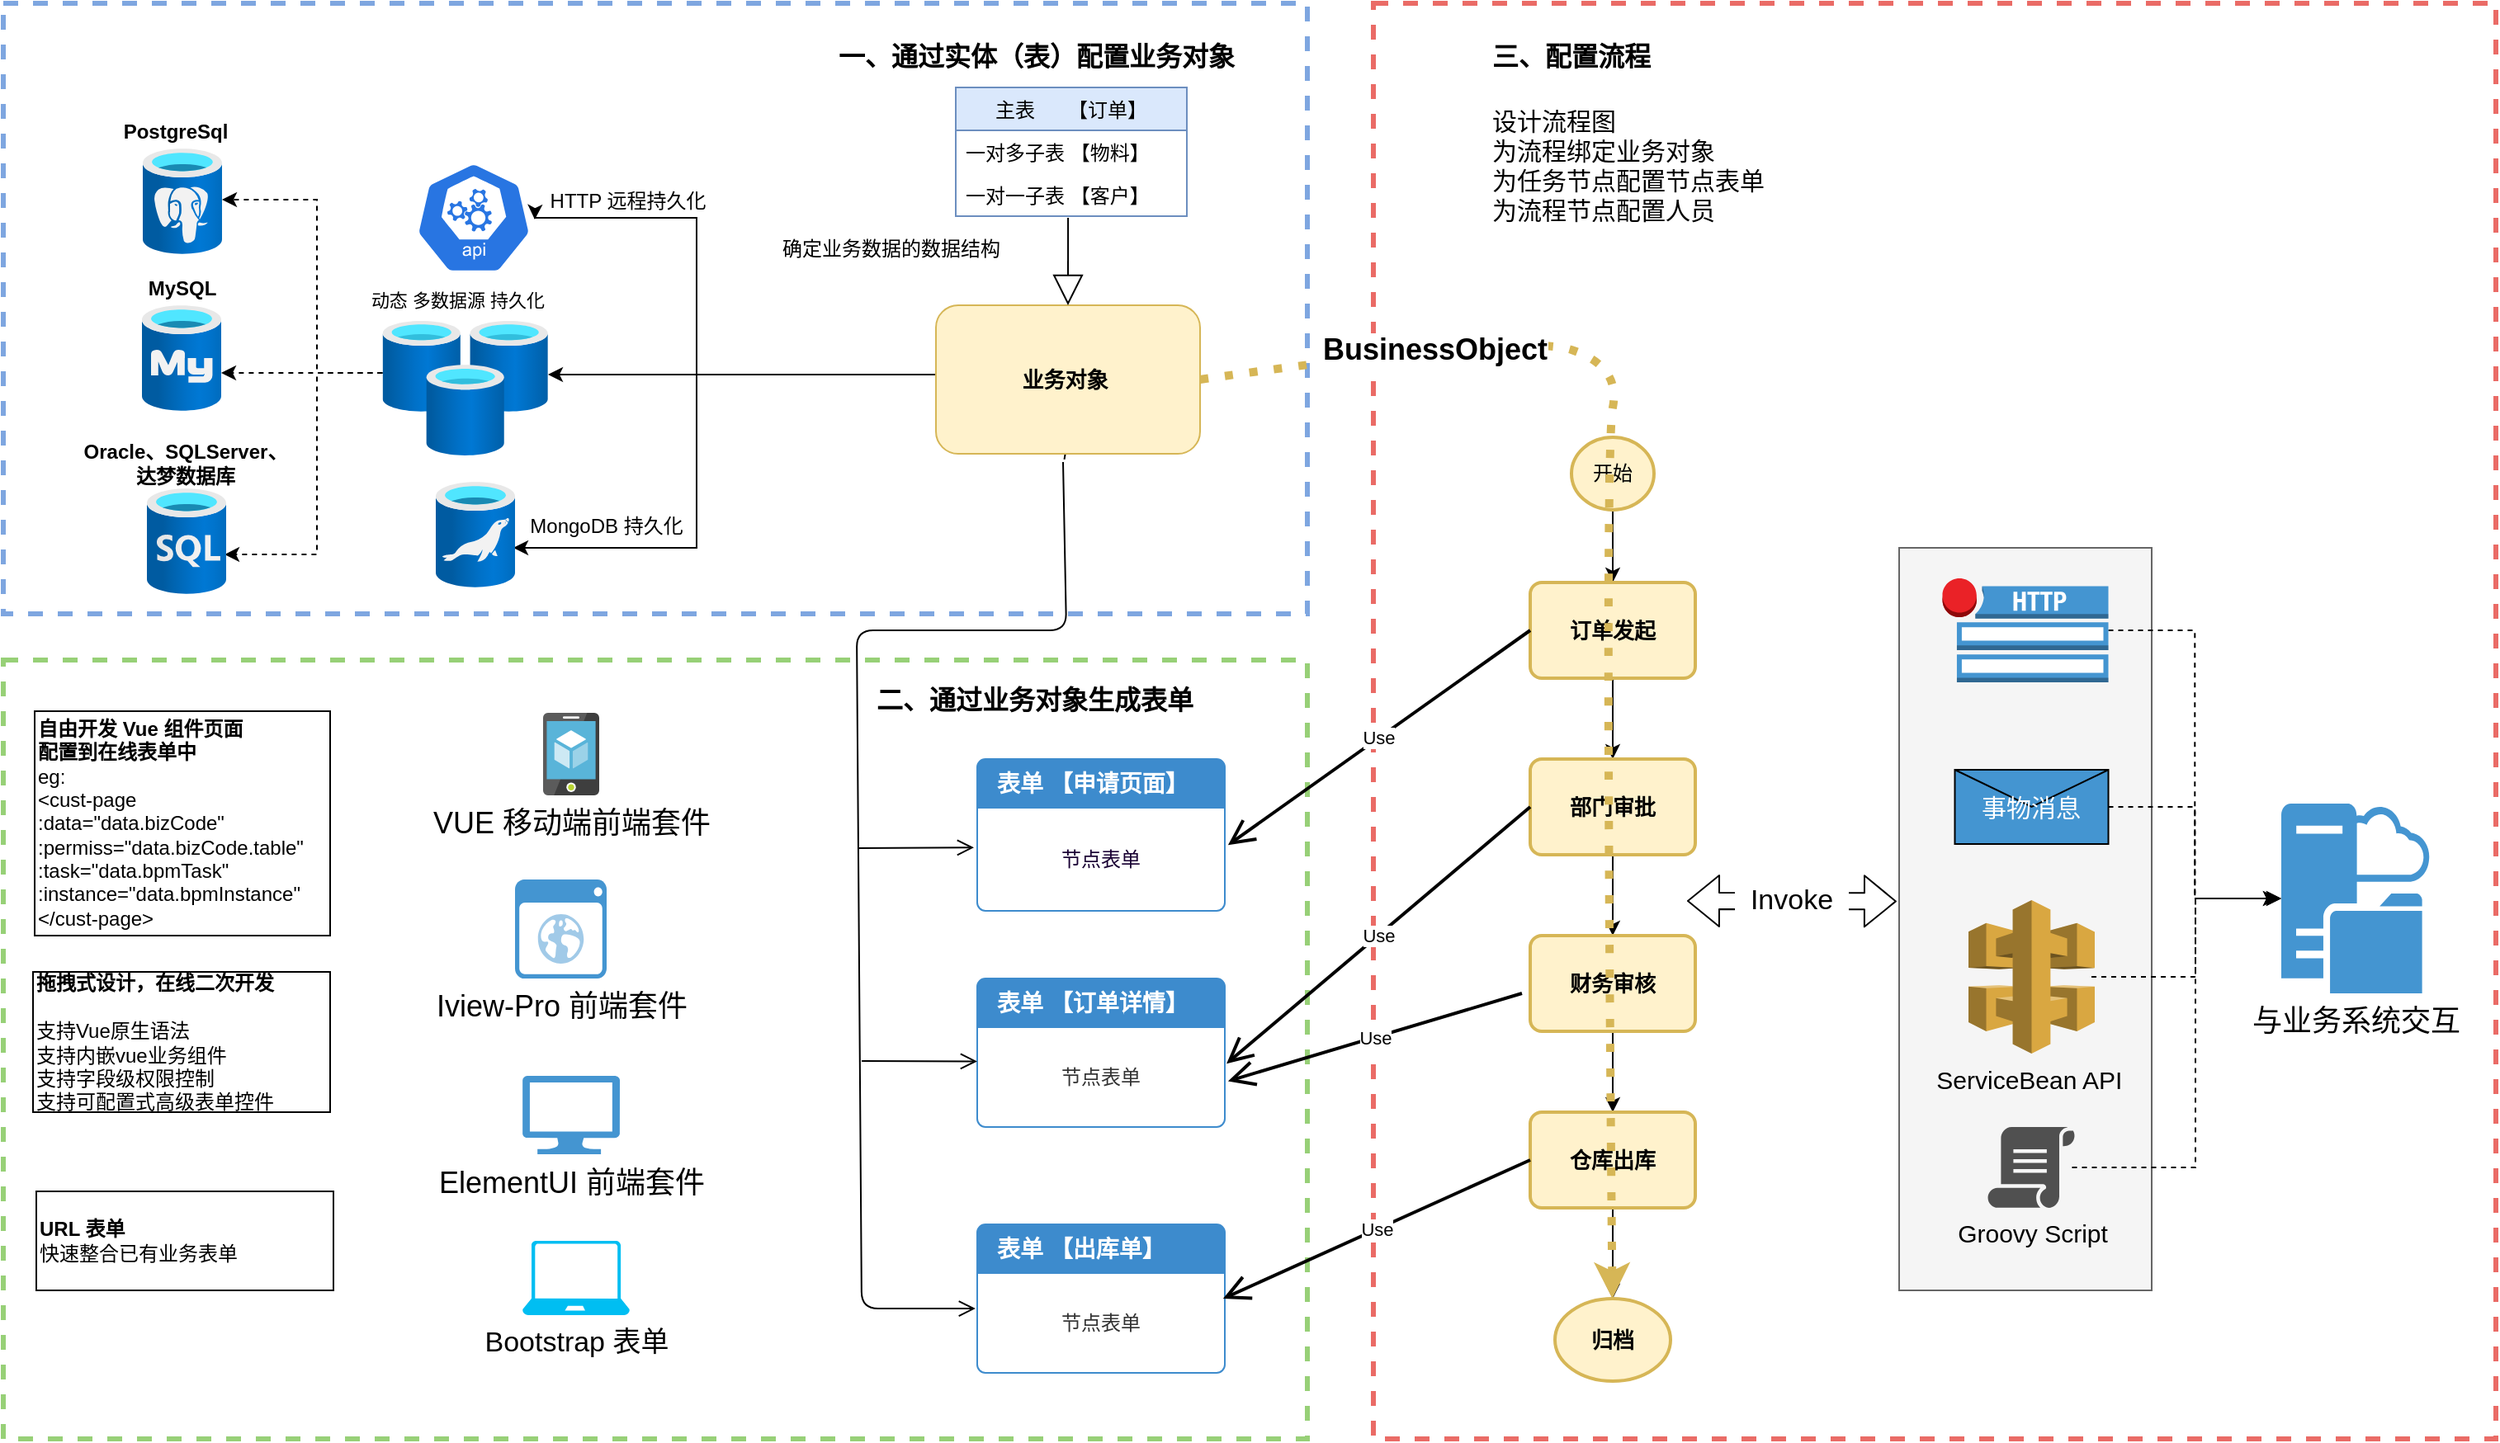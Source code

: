 <mxfile version="14.4.8" type="github">
  <diagram id="L7AmGdbM5a0eF8O18IkO" name="第 1 页">
    <mxGraphModel dx="2745" dy="1112" grid="1" gridSize="10" guides="1" tooltips="1" connect="1" arrows="1" fold="1" page="1" pageScale="1" pageWidth="827" pageHeight="1169" math="0" shadow="0">
      <root>
        <mxCell id="0" />
        <mxCell id="1" parent="0" />
        <mxCell id="TAGGZ8Yfu5hqmtk8ZU21-45" value="" style="rounded=0;whiteSpace=wrap;html=1;fontSize=17;dashed=1;fillColor=none;strokeWidth=3;strokeColor=#EA6B66;" vertex="1" parent="1">
          <mxGeometry x="480" y="30" width="680" height="870" as="geometry" />
        </mxCell>
        <mxCell id="TAGGZ8Yfu5hqmtk8ZU21-48" value="" style="rounded=0;whiteSpace=wrap;html=1;fontSize=17;dashed=1;fillColor=none;strokeWidth=3;strokeColor=#7EA6E0;" vertex="1" parent="1">
          <mxGeometry x="-350" y="30" width="790" height="370" as="geometry" />
        </mxCell>
        <mxCell id="TAGGZ8Yfu5hqmtk8ZU21-43" value="" style="rounded=0;whiteSpace=wrap;html=1;fontSize=17;fillColor=none;dashed=1;strokeWidth=3;strokeColor=#97D077;" vertex="1" parent="1">
          <mxGeometry x="-350" y="428" width="790" height="472" as="geometry" />
        </mxCell>
        <mxCell id="TAGGZ8Yfu5hqmtk8ZU21-34" value="" style="rounded=0;whiteSpace=wrap;html=1;fontSize=15;fillColor=#f5f5f5;strokeColor=#666666;fontColor=#333333;" vertex="1" parent="1">
          <mxGeometry x="798.5" y="360" width="153" height="450" as="geometry" />
        </mxCell>
        <mxCell id="9zWrci_jODp58yHlMNQq-2" style="edgeStyle=orthogonalEdgeStyle;rounded=0;orthogonalLoop=1;jettySize=auto;html=1;" parent="1" edge="1">
          <mxGeometry relative="1" as="geometry">
            <Array as="points">
              <mxPoint x="120" y="255" />
              <mxPoint x="120" y="255" />
            </Array>
            <mxPoint x="215" y="255" as="sourcePoint" />
            <mxPoint x="-20" y="255" as="targetPoint" />
          </mxGeometry>
        </mxCell>
        <mxCell id="9zWrci_jODp58yHlMNQq-3" value="动态 多数据源 持久化" style="edgeLabel;html=1;align=center;verticalAlign=middle;resizable=0;points=[];" parent="9zWrci_jODp58yHlMNQq-2" vertex="1" connectable="0">
          <mxGeometry x="0.746" y="-1" relative="1" as="geometry">
            <mxPoint x="-84.93" y="-44.1" as="offset" />
          </mxGeometry>
        </mxCell>
        <mxCell id="9zWrci_jODp58yHlMNQq-18" style="edgeStyle=orthogonalEdgeStyle;rounded=0;orthogonalLoop=1;jettySize=auto;html=1;" parent="1" edge="1">
          <mxGeometry relative="1" as="geometry">
            <Array as="points">
              <mxPoint x="70" y="253" />
              <mxPoint x="70" y="360" />
            </Array>
            <mxPoint x="70" y="253" as="sourcePoint" />
            <mxPoint x="-41" y="360" as="targetPoint" />
          </mxGeometry>
        </mxCell>
        <mxCell id="9zWrci_jODp58yHlMNQq-22" style="edgeStyle=orthogonalEdgeStyle;rounded=0;orthogonalLoop=1;jettySize=auto;html=1;entryX=1.026;entryY=0.512;entryDx=0;entryDy=0;entryPerimeter=0;" parent="1" target="9zWrci_jODp58yHlMNQq-20" edge="1">
          <mxGeometry relative="1" as="geometry">
            <Array as="points">
              <mxPoint x="70" y="160" />
            </Array>
            <mxPoint x="70" y="258" as="sourcePoint" />
          </mxGeometry>
        </mxCell>
        <mxCell id="uHxRwa593Bf14waWoEn_-14" value="&lt;font color=&quot;#190033&quot;&gt;节点表单&lt;/font&gt;" style="html=1;shadow=0;dashed=0;shape=mxgraph.bootstrap.rrect;align=center;rSize=5;strokeColor=#3D8BCD;fillColor=#ffffff;fontColor=#f0f0f0;spacingTop=30;whiteSpace=wrap;" parent="1" vertex="1">
          <mxGeometry x="240" y="488" width="150" height="92" as="geometry" />
        </mxCell>
        <mxCell id="uHxRwa593Bf14waWoEn_-15" value="表单 【申请页面】" style="html=1;shadow=0;dashed=0;shape=mxgraph.bootstrap.topButton;rSize=5;strokeColor=none;fillColor=#3D8BCD;fontColor=#ffffff;fontSize=14;fontStyle=1;align=left;spacingLeft=10;whiteSpace=wrap;resizeWidth=1;" parent="uHxRwa593Bf14waWoEn_-14" vertex="1">
          <mxGeometry width="150" height="30" relative="1" as="geometry" />
        </mxCell>
        <mxCell id="uHxRwa593Bf14waWoEn_-16" value="&lt;font color=&quot;#333333&quot;&gt;节点表单&lt;/font&gt;" style="html=1;shadow=0;dashed=0;shape=mxgraph.bootstrap.rrect;align=center;rSize=5;strokeColor=#3D8BCD;fillColor=#ffffff;fontColor=#f0f0f0;spacingTop=30;whiteSpace=wrap;" parent="1" vertex="1">
          <mxGeometry x="240" y="621" width="150" height="90" as="geometry" />
        </mxCell>
        <mxCell id="uHxRwa593Bf14waWoEn_-17" value="表单 【订单详情】" style="html=1;shadow=0;dashed=0;shape=mxgraph.bootstrap.topButton;rSize=5;strokeColor=none;fillColor=#3D8BCD;fontColor=#ffffff;fontSize=14;fontStyle=1;align=left;spacingLeft=10;whiteSpace=wrap;resizeWidth=1;" parent="uHxRwa593Bf14waWoEn_-16" vertex="1">
          <mxGeometry width="150" height="30" relative="1" as="geometry" />
        </mxCell>
        <mxCell id="uHxRwa593Bf14waWoEn_-18" value="&lt;font color=&quot;#333333&quot;&gt;节点表单&lt;/font&gt;" style="html=1;shadow=0;dashed=0;shape=mxgraph.bootstrap.rrect;align=center;rSize=5;strokeColor=#3D8BCD;fillColor=#ffffff;fontColor=#f0f0f0;spacingTop=30;whiteSpace=wrap;" parent="1" vertex="1">
          <mxGeometry x="240" y="770" width="150" height="90" as="geometry" />
        </mxCell>
        <mxCell id="uHxRwa593Bf14waWoEn_-19" value="表单 【出库单】" style="html=1;shadow=0;dashed=0;shape=mxgraph.bootstrap.topButton;rSize=5;strokeColor=none;fillColor=#3D8BCD;fontColor=#ffffff;fontSize=14;fontStyle=1;align=left;spacingLeft=10;whiteSpace=wrap;resizeWidth=1;" parent="uHxRwa593Bf14waWoEn_-18" vertex="1">
          <mxGeometry width="150" height="30" relative="1" as="geometry" />
        </mxCell>
        <mxCell id="uHxRwa593Bf14waWoEn_-22" value="" style="html=1;verticalAlign=bottom;endArrow=open;endSize=8;exitX=0.5;exitY=1;exitDx=0;exitDy=0;entryX=0.013;entryY=0.567;entryDx=0;entryDy=0;entryPerimeter=0;" parent="1" edge="1">
          <mxGeometry relative="1" as="geometry">
            <mxPoint x="292" y="308" as="sourcePoint" />
            <mxPoint x="238.95" y="821.03" as="targetPoint" />
            <Array as="points">
              <mxPoint x="294" y="410" />
              <mxPoint x="167" y="410" />
              <mxPoint x="170" y="821" />
            </Array>
          </mxGeometry>
        </mxCell>
        <mxCell id="uHxRwa593Bf14waWoEn_-25" value="" style="html=1;verticalAlign=bottom;endArrow=open;endSize=8;entryX=0;entryY=0.583;entryDx=0;entryDy=0;entryPerimeter=0;" parent="1" edge="1">
          <mxGeometry x="0.25" y="-60" relative="1" as="geometry">
            <mxPoint x="168" y="542" as="sourcePoint" />
            <mxPoint x="238" y="541.636" as="targetPoint" />
            <mxPoint as="offset" />
          </mxGeometry>
        </mxCell>
        <mxCell id="uHxRwa593Bf14waWoEn_-27" value="" style="html=1;verticalAlign=bottom;endArrow=open;endSize=8;" parent="1" edge="1">
          <mxGeometry x="0.25" y="-60" relative="1" as="geometry">
            <mxPoint x="170" y="671" as="sourcePoint" />
            <mxPoint x="240" y="671.228" as="targetPoint" />
            <mxPoint as="offset" />
          </mxGeometry>
        </mxCell>
        <mxCell id="uHxRwa593Bf14waWoEn_-29" value="&lt;b&gt;&lt;font style=&quot;font-size: 16px&quot;&gt;二、通过业务对象生成表单&lt;/font&gt;&lt;/b&gt;" style="text;html=1;resizable=0;points=[];autosize=1;align=left;verticalAlign=top;spacingTop=-4;" parent="1" vertex="1">
          <mxGeometry x="177" y="440" width="210" height="20" as="geometry" />
        </mxCell>
        <mxCell id="uHxRwa593Bf14waWoEn_-38" value="&lt;b&gt;&lt;font style=&quot;font-size: 16px&quot;&gt;一、通过实体（表）配置业务对象&lt;/font&gt;&lt;/b&gt;" style="text;html=1;resizable=0;points=[];autosize=1;align=left;verticalAlign=top;spacingTop=-4;" parent="1" vertex="1">
          <mxGeometry x="154" y="50" width="260" height="20" as="geometry" />
        </mxCell>
        <mxCell id="uHxRwa593Bf14waWoEn_-51" value="主表      【订单】" style="swimlane;fontStyle=0;childLayout=stackLayout;horizontal=1;startSize=26;horizontalStack=0;resizeParent=1;resizeParentMax=0;resizeLast=0;collapsible=1;marginBottom=0;align=center;fillColor=#dae8fc;strokeColor=#6c8ebf;" parent="1" vertex="1">
          <mxGeometry x="227" y="81" width="140" height="78" as="geometry" />
        </mxCell>
        <mxCell id="uHxRwa593Bf14waWoEn_-52" value="一对多子表 【物料】" style="text;strokeColor=none;fillColor=none;align=left;verticalAlign=top;spacingLeft=4;spacingRight=4;overflow=hidden;rotatable=0;points=[[0,0.5],[1,0.5]];portConstraint=eastwest;" parent="uHxRwa593Bf14waWoEn_-51" vertex="1">
          <mxGeometry y="26" width="140" height="26" as="geometry" />
        </mxCell>
        <mxCell id="uHxRwa593Bf14waWoEn_-53" value="一对一子表 【客户】" style="text;strokeColor=none;fillColor=none;align=left;verticalAlign=top;spacingLeft=4;spacingRight=4;overflow=hidden;rotatable=0;points=[[0,0.5],[1,0.5]];portConstraint=eastwest;" parent="uHxRwa593Bf14waWoEn_-51" vertex="1">
          <mxGeometry y="52" width="140" height="26" as="geometry" />
        </mxCell>
        <mxCell id="uHxRwa593Bf14waWoEn_-56" value="" style="endArrow=block;endSize=16;endFill=0;html=1;exitX=0.486;exitY=1.038;exitDx=0;exitDy=0;exitPerimeter=0;entryX=0.5;entryY=0;entryDx=0;entryDy=0;" parent="1" source="uHxRwa593Bf14waWoEn_-1" edge="1">
          <mxGeometry width="160" relative="1" as="geometry">
            <mxPoint x="299.98" y="198" as="sourcePoint" />
            <mxPoint x="299" y="270" as="targetPoint" />
            <Array as="points" />
          </mxGeometry>
        </mxCell>
        <mxCell id="uHxRwa593Bf14waWoEn_-71" style="edgeStyle=orthogonalEdgeStyle;rounded=0;orthogonalLoop=1;jettySize=auto;html=1;entryX=0.5;entryY=0;entryDx=0;entryDy=0;" parent="1" source="uHxRwa593Bf14waWoEn_-59" target="uHxRwa593Bf14waWoEn_-62" edge="1">
          <mxGeometry relative="1" as="geometry" />
        </mxCell>
        <mxCell id="uHxRwa593Bf14waWoEn_-59" value="开始" style="strokeWidth=2;html=1;shape=mxgraph.flowchart.start_2;whiteSpace=wrap;align=center;fillColor=#fff2cc;strokeColor=#d6b656;" parent="1" vertex="1">
          <mxGeometry x="600" y="293" width="50" height="44" as="geometry" />
        </mxCell>
        <mxCell id="uHxRwa593Bf14waWoEn_-64" value="" style="edgeStyle=orthogonalEdgeStyle;rounded=0;orthogonalLoop=1;jettySize=auto;html=1;" parent="1" source="uHxRwa593Bf14waWoEn_-62" target="uHxRwa593Bf14waWoEn_-63" edge="1">
          <mxGeometry relative="1" as="geometry" />
        </mxCell>
        <mxCell id="uHxRwa593Bf14waWoEn_-62" value="&lt;b&gt;&lt;font style=&quot;font-size: 13px&quot;&gt;订单发起&lt;/font&gt;&lt;/b&gt;" style="rounded=1;whiteSpace=wrap;html=1;absoluteArcSize=1;arcSize=14;strokeWidth=2;align=center;fillColor=#fff2cc;strokeColor=#d6b656;" parent="1" vertex="1">
          <mxGeometry x="575" y="381" width="100" height="58" as="geometry" />
        </mxCell>
        <mxCell id="uHxRwa593Bf14waWoEn_-66" value="" style="edgeStyle=orthogonalEdgeStyle;rounded=0;orthogonalLoop=1;jettySize=auto;html=1;" parent="1" source="uHxRwa593Bf14waWoEn_-63" target="uHxRwa593Bf14waWoEn_-65" edge="1">
          <mxGeometry relative="1" as="geometry" />
        </mxCell>
        <mxCell id="uHxRwa593Bf14waWoEn_-63" value="部门审批" style="rounded=1;whiteSpace=wrap;html=1;absoluteArcSize=1;arcSize=14;strokeWidth=2;align=center;fillColor=#fff2cc;strokeColor=#d6b656;fontSize=13;fontStyle=1" parent="1" vertex="1">
          <mxGeometry x="575" y="488" width="100" height="58" as="geometry" />
        </mxCell>
        <mxCell id="uHxRwa593Bf14waWoEn_-68" value="" style="edgeStyle=orthogonalEdgeStyle;rounded=0;orthogonalLoop=1;jettySize=auto;html=1;" parent="1" source="uHxRwa593Bf14waWoEn_-65" target="uHxRwa593Bf14waWoEn_-67" edge="1">
          <mxGeometry relative="1" as="geometry" />
        </mxCell>
        <mxCell id="uHxRwa593Bf14waWoEn_-65" value="财务审核" style="rounded=1;whiteSpace=wrap;html=1;absoluteArcSize=1;arcSize=14;strokeWidth=2;align=center;fillColor=#fff2cc;strokeColor=#d6b656;fontSize=13;fontStyle=1" parent="1" vertex="1">
          <mxGeometry x="575" y="595" width="100" height="58" as="geometry" />
        </mxCell>
        <mxCell id="uHxRwa593Bf14waWoEn_-70" style="edgeStyle=orthogonalEdgeStyle;rounded=0;orthogonalLoop=1;jettySize=auto;html=1;entryX=0.5;entryY=0;entryDx=0;entryDy=0;entryPerimeter=0;" parent="1" source="uHxRwa593Bf14waWoEn_-67" target="uHxRwa593Bf14waWoEn_-69" edge="1">
          <mxGeometry relative="1" as="geometry" />
        </mxCell>
        <mxCell id="uHxRwa593Bf14waWoEn_-67" value="仓库出库" style="rounded=1;whiteSpace=wrap;html=1;absoluteArcSize=1;arcSize=14;strokeWidth=2;align=center;fillColor=#fff2cc;strokeColor=#d6b656;fontSize=13;fontStyle=1" parent="1" vertex="1">
          <mxGeometry x="575" y="702" width="100" height="58" as="geometry" />
        </mxCell>
        <mxCell id="uHxRwa593Bf14waWoEn_-69" value="归档" style="strokeWidth=2;html=1;shape=mxgraph.flowchart.start_1;whiteSpace=wrap;align=center;fillColor=#fff2cc;strokeColor=#d6b656;fontStyle=1;fontSize=13;" parent="1" vertex="1">
          <mxGeometry x="590" y="815" width="70" height="50" as="geometry" />
        </mxCell>
        <mxCell id="uHxRwa593Bf14waWoEn_-72" value="" style="curved=1;endArrow=classic;html=1;exitX=1;exitY=0.5;exitDx=0;exitDy=0;dashed=1;dashPattern=1 2;fillColor=#fff2cc;strokeColor=#d6b656;strokeWidth=5;" parent="1" source="uHxRwa593Bf14waWoEn_-1" target="uHxRwa593Bf14waWoEn_-69" edge="1">
          <mxGeometry width="50" height="50" relative="1" as="geometry">
            <mxPoint x="450" y="370" as="sourcePoint" />
            <mxPoint x="710" y="850" as="targetPoint" />
            <Array as="points">
              <mxPoint x="570" y="230" />
              <mxPoint x="630" y="250" />
              <mxPoint x="620" y="300" />
            </Array>
          </mxGeometry>
        </mxCell>
        <mxCell id="uHxRwa593Bf14waWoEn_-80" value="&lt;b&gt;&lt;font style=&quot;font-size: 18px&quot;&gt;BusinessObject&lt;/font&gt;&lt;/b&gt;" style="text;html=1;resizable=0;points=[];align=center;verticalAlign=middle;labelBackgroundColor=#ffffff;" parent="uHxRwa593Bf14waWoEn_-72" vertex="1" connectable="0">
          <mxGeometry x="-0.654" y="-2" relative="1" as="geometry">
            <mxPoint as="offset" />
          </mxGeometry>
        </mxCell>
        <mxCell id="uHxRwa593Bf14waWoEn_-74" value="Use" style="endArrow=open;endSize=12;html=1;strokeWidth=2;exitX=0;exitY=0.5;exitDx=0;exitDy=0;entryX=1.013;entryY=0.567;entryDx=0;entryDy=0;entryPerimeter=0;" parent="1" source="uHxRwa593Bf14waWoEn_-62" target="uHxRwa593Bf14waWoEn_-14" edge="1">
          <mxGeometry width="160" relative="1" as="geometry">
            <mxPoint x="-250" y="770" as="sourcePoint" />
            <mxPoint x="-90" y="770" as="targetPoint" />
          </mxGeometry>
        </mxCell>
        <mxCell id="uHxRwa593Bf14waWoEn_-77" value="Use" style="endArrow=open;endSize=12;html=1;strokeWidth=2;exitX=0;exitY=0.5;exitDx=0;exitDy=0;entryX=1.007;entryY=0.573;entryDx=0;entryDy=0;entryPerimeter=0;" parent="1" source="uHxRwa593Bf14waWoEn_-63" target="uHxRwa593Bf14waWoEn_-16" edge="1">
          <mxGeometry width="160" relative="1" as="geometry">
            <mxPoint x="585" y="420" as="sourcePoint" />
            <mxPoint x="381.95" y="566.04" as="targetPoint" />
          </mxGeometry>
        </mxCell>
        <mxCell id="uHxRwa593Bf14waWoEn_-78" value="Use" style="endArrow=open;endSize=12;html=1;strokeWidth=2;entryX=1.013;entryY=0.691;entryDx=0;entryDy=0;entryPerimeter=0;" parent="1" target="uHxRwa593Bf14waWoEn_-16" edge="1">
          <mxGeometry width="160" relative="1" as="geometry">
            <mxPoint x="570" y="630" as="sourcePoint" />
            <mxPoint x="381.05" y="731.03" as="targetPoint" />
          </mxGeometry>
        </mxCell>
        <mxCell id="uHxRwa593Bf14waWoEn_-79" value="Use" style="endArrow=open;endSize=12;html=1;strokeWidth=2;entryX=0.993;entryY=0.5;entryDx=0;entryDy=0;entryPerimeter=0;exitX=0;exitY=0.5;exitDx=0;exitDy=0;" parent="1" source="uHxRwa593Bf14waWoEn_-67" target="uHxRwa593Bf14waWoEn_-18" edge="1">
          <mxGeometry width="160" relative="1" as="geometry">
            <mxPoint x="580" y="640" as="sourcePoint" />
            <mxPoint x="381.95" y="744.01" as="targetPoint" />
          </mxGeometry>
        </mxCell>
        <mxCell id="uHxRwa593Bf14waWoEn_-81" value="&lt;b&gt;&lt;font style=&quot;font-size: 16px&quot;&gt;三、配置流程&lt;/font&gt;&lt;/b&gt;" style="text;html=1;resizable=0;points=[];autosize=1;align=left;verticalAlign=top;spacingTop=-4;" parent="1" vertex="1">
          <mxGeometry x="550" y="50" width="110" height="20" as="geometry" />
        </mxCell>
        <mxCell id="uHxRwa593Bf14waWoEn_-82" value="&lt;font style=&quot;font-size: 15px&quot;&gt;&lt;font style=&quot;font-size: 15px&quot;&gt;设计流程图&lt;br&gt;为流程绑定业务对象&lt;br&gt;为任务节点配置节点表单 &lt;br&gt;&lt;/font&gt;为流程节点配置人员&lt;/font&gt;" style="text;html=1;resizable=0;points=[];autosize=1;align=left;verticalAlign=top;spacingTop=-4;" parent="1" vertex="1">
          <mxGeometry x="550" y="90" width="180" height="60" as="geometry" />
        </mxCell>
        <mxCell id="uHxRwa593Bf14waWoEn_-83" value="确定业务数据的数据结构" style="text;html=1;resizable=0;points=[];autosize=1;align=left;verticalAlign=top;spacingTop=-4;" parent="1" vertex="1">
          <mxGeometry x="120" y="169" width="150" height="20" as="geometry" />
        </mxCell>
        <mxCell id="9zWrci_jODp58yHlMNQq-9" style="edgeStyle=orthogonalEdgeStyle;rounded=0;orthogonalLoop=1;jettySize=auto;html=1;entryX=1;entryY=0.484;entryDx=0;entryDy=0;entryPerimeter=0;dashed=1;" parent="1" target="9zWrci_jODp58yHlMNQq-6" edge="1">
          <mxGeometry relative="1" as="geometry">
            <Array as="points">
              <mxPoint x="-160" y="254" />
              <mxPoint x="-160" y="149" />
            </Array>
            <mxPoint x="-120.31" y="254" as="sourcePoint" />
          </mxGeometry>
        </mxCell>
        <mxCell id="9zWrci_jODp58yHlMNQq-10" style="edgeStyle=orthogonalEdgeStyle;rounded=0;orthogonalLoop=1;jettySize=auto;html=1;dashed=1;" parent="1" target="9zWrci_jODp58yHlMNQq-4" edge="1">
          <mxGeometry relative="1" as="geometry">
            <Array as="points">
              <mxPoint x="-150" y="254" />
              <mxPoint x="-150" y="254" />
            </Array>
            <mxPoint x="-120.31" y="254" as="sourcePoint" />
          </mxGeometry>
        </mxCell>
        <mxCell id="TAGGZ8Yfu5hqmtk8ZU21-52" style="edgeStyle=orthogonalEdgeStyle;rounded=0;orthogonalLoop=1;jettySize=auto;html=1;entryX=0.979;entryY=0.563;entryDx=0;entryDy=0;entryPerimeter=0;dashed=1;fontSize=17;" edge="1" parent="1">
          <mxGeometry relative="1" as="geometry">
            <mxPoint x="-120.31" y="254" as="sourcePoint" />
            <mxPoint x="-216.008" y="364.032" as="targetPoint" />
            <Array as="points">
              <mxPoint x="-160" y="254" />
              <mxPoint x="-160" y="364" />
            </Array>
          </mxGeometry>
        </mxCell>
        <mxCell id="9zWrci_jODp58yHlMNQq-1" value="" style="aspect=fixed;html=1;points=[];align=center;image;fontSize=12;image=img/lib/azure2/databases/Cache_Redis.svg;" parent="1" vertex="1">
          <mxGeometry x="-120.31" y="222.5" width="100.31" height="81.5" as="geometry" />
        </mxCell>
        <mxCell id="9zWrci_jODp58yHlMNQq-4" value="" style="aspect=fixed;html=1;points=[];align=center;image;fontSize=12;image=img/lib/azure2/databases/Azure_Database_MySQL_Server.svg;" parent="1" vertex="1">
          <mxGeometry x="-266" y="213" width="48" height="64" as="geometry" />
        </mxCell>
        <mxCell id="9zWrci_jODp58yHlMNQq-5" value="" style="aspect=fixed;html=1;points=[];align=center;image;fontSize=12;image=img/lib/azure2/databases/Azure_Database_MariaDB_Server.svg;" parent="1" vertex="1">
          <mxGeometry x="-88" y="320" width="48" height="64" as="geometry" />
        </mxCell>
        <mxCell id="9zWrci_jODp58yHlMNQq-6" value="" style="aspect=fixed;html=1;points=[];align=center;image;fontSize=12;image=img/lib/azure2/databases/Azure_Database_PostgreSQL_Server.svg;" parent="1" vertex="1">
          <mxGeometry x="-265.5" y="118" width="48" height="64" as="geometry" />
        </mxCell>
        <mxCell id="9zWrci_jODp58yHlMNQq-8" value="" style="aspect=fixed;html=1;points=[];align=center;image;fontSize=12;image=img/lib/azure2/databases/SQL_Database.svg;" parent="1" vertex="1">
          <mxGeometry x="-263" y="324" width="48" height="64" as="geometry" />
        </mxCell>
        <mxCell id="9zWrci_jODp58yHlMNQq-13" value="&lt;b&gt;PostgreSql&lt;/b&gt;" style="text;html=1;align=center;verticalAlign=middle;resizable=0;points=[];autosize=1;" parent="1" vertex="1">
          <mxGeometry x="-286" y="98" width="80" height="20" as="geometry" />
        </mxCell>
        <mxCell id="9zWrci_jODp58yHlMNQq-14" value="&lt;b&gt;MySQL&lt;/b&gt;" style="text;html=1;align=center;verticalAlign=middle;resizable=0;points=[];autosize=1;" parent="1" vertex="1">
          <mxGeometry x="-272" y="193" width="60" height="20" as="geometry" />
        </mxCell>
        <mxCell id="9zWrci_jODp58yHlMNQq-16" value="&lt;b&gt;Oracle、SQLServer、&lt;br&gt;达梦数据库&lt;/b&gt;" style="text;html=1;align=center;verticalAlign=middle;resizable=0;points=[];autosize=1;" parent="1" vertex="1">
          <mxGeometry x="-310.0" y="294" width="140" height="30" as="geometry" />
        </mxCell>
        <mxCell id="9zWrci_jODp58yHlMNQq-19" value="MongoDB 持久化" style="text;html=1;align=center;verticalAlign=middle;resizable=0;points=[];autosize=1;" parent="1" vertex="1">
          <mxGeometry x="-40" y="337" width="110" height="20" as="geometry" />
        </mxCell>
        <mxCell id="9zWrci_jODp58yHlMNQq-20" value="" style="html=1;dashed=0;whitespace=wrap;fillColor=#2875E2;strokeColor=#ffffff;points=[[0.005,0.63,0],[0.1,0.2,0],[0.9,0.2,0],[0.5,0,0],[0.995,0.63,0],[0.72,0.99,0],[0.5,1,0],[0.28,0.99,0]];shape=mxgraph.kubernetes.icon;prIcon=api" parent="1" vertex="1">
          <mxGeometry x="-100.16" y="118" width="70.31" height="84" as="geometry" />
        </mxCell>
        <mxCell id="9zWrci_jODp58yHlMNQq-21" value="HTTP 远程持久化" style="text;html=1;align=center;verticalAlign=middle;resizable=0;points=[];autosize=1;" parent="1" vertex="1">
          <mxGeometry x="-27" y="140" width="110" height="20" as="geometry" />
        </mxCell>
        <mxCell id="uHxRwa593Bf14waWoEn_-1" value="&lt;b&gt;&lt;font style=&quot;font-size: 13px&quot;&gt;业务对象&amp;nbsp;&lt;/font&gt;&lt;/b&gt;" style="rounded=1;whiteSpace=wrap;html=1;fillColor=#fff2cc;strokeColor=#d6b656;" parent="1" vertex="1">
          <mxGeometry x="215" y="213" width="160" height="90" as="geometry" />
        </mxCell>
        <mxCell id="9zWrci_jODp58yHlMNQq-27" value="" style="endArrow=block;endSize=16;endFill=0;html=1;exitX=0.486;exitY=1.038;exitDx=0;exitDy=0;exitPerimeter=0;entryX=0.5;entryY=0;entryDx=0;entryDy=0;" parent="1" source="uHxRwa593Bf14waWoEn_-53" target="uHxRwa593Bf14waWoEn_-1" edge="1">
          <mxGeometry width="160" relative="1" as="geometry">
            <mxPoint x="300.04" y="157.988" as="sourcePoint" />
            <mxPoint x="299" y="270" as="targetPoint" />
            <Array as="points" />
          </mxGeometry>
        </mxCell>
        <mxCell id="9zWrci_jODp58yHlMNQq-34" value="&lt;font style=&quot;font-size: 18px&quot;&gt;ElementUI 前端套件&lt;/font&gt;" style="verticalLabelPosition=bottom;html=1;verticalAlign=top;align=center;strokeColor=none;shape=mxgraph.azure.computer;pointerEvents=1;dashed=1;fillColor=#4495D1;" parent="1" vertex="1">
          <mxGeometry x="-35.5" y="680" width="59" height="47.5" as="geometry" />
        </mxCell>
        <mxCell id="9zWrci_jODp58yHlMNQq-38" value="&lt;font style=&quot;font-size: 18px ; background-color: rgb(255 , 255 , 255)&quot;&gt;VUE 移动端前端套件&lt;/font&gt;" style="aspect=fixed;html=1;points=[];align=center;image;fontSize=12;image=img/lib/mscae/App_Service_Mobile_App.svg;dashed=1;" parent="1" vertex="1">
          <mxGeometry x="-23" y="460" width="34" height="50" as="geometry" />
        </mxCell>
        <mxCell id="9zWrci_jODp58yHlMNQq-63" value="&lt;font style=&quot;font-size: 18px&quot;&gt;Iview-Pro 前端套件&lt;/font&gt;" style="shadow=0;dashed=0;html=1;strokeColor=none;labelPosition=center;verticalLabelPosition=bottom;verticalAlign=top;align=center;outlineConnect=0;shape=mxgraph.veeam.2d.web_ui;fillColor=#4495D1;" parent="1" vertex="1">
          <mxGeometry x="-40" y="561" width="55.5" height="60" as="geometry" />
        </mxCell>
        <mxCell id="TAGGZ8Yfu5hqmtk8ZU21-1" value="&lt;b&gt;拖拽式设计，&lt;/b&gt;&lt;b&gt;在线二次开发&lt;br&gt;&lt;br&gt;&lt;/b&gt;支持Vue原生语法&lt;br&gt;支持内嵌vue业务组件&lt;br&gt;支持字段级权限控制&lt;br&gt;支持可配置式高级表单控件" style="whiteSpace=wrap;html=1;align=left;" vertex="1" parent="1">
          <mxGeometry x="-332" y="617" width="180" height="85" as="geometry" />
        </mxCell>
        <mxCell id="TAGGZ8Yfu5hqmtk8ZU21-8" value="&lt;b&gt;URL 表单&lt;/b&gt;&lt;br&gt;快速整合已有业务表单" style="whiteSpace=wrap;html=1;align=left;" vertex="1" parent="1">
          <mxGeometry x="-330" y="750" width="180" height="60" as="geometry" />
        </mxCell>
        <mxCell id="TAGGZ8Yfu5hqmtk8ZU21-9" value="&lt;b&gt;自由开发 Vue 组件页面&lt;br&gt;配置到在线表单中&lt;br&gt;&lt;/b&gt;eg:&lt;br&gt;&amp;lt;cust-page&lt;br&gt;:data=&quot;data.bizCode&quot;&lt;br&gt;:permiss=&quot;data.bizCode.table&quot;&lt;br&gt;:task=&quot;data.bpmTask&quot;&lt;br&gt;:instance=&quot;data.bpmInstance&quot;&lt;br&gt;&amp;lt;/cust-page&amp;gt;" style="whiteSpace=wrap;html=1;align=left;" vertex="1" parent="1">
          <mxGeometry x="-331" y="459" width="179" height="136" as="geometry" />
        </mxCell>
        <mxCell id="TAGGZ8Yfu5hqmtk8ZU21-14" value="&lt;font style=&quot;font-size: 18px&quot;&gt;与业务系统交互&lt;/font&gt;" style="pointerEvents=1;shadow=0;dashed=0;html=1;strokeColor=none;labelPosition=center;verticalLabelPosition=bottom;verticalAlign=top;align=center;shape=mxgraph.mscae.system_center.cloud_distribution_point;fillColor=#4495D1;" vertex="1" parent="1">
          <mxGeometry x="1030" y="515" width="90" height="115" as="geometry" />
        </mxCell>
        <mxCell id="TAGGZ8Yfu5hqmtk8ZU21-28" style="edgeStyle=orthogonalEdgeStyle;rounded=0;orthogonalLoop=1;jettySize=auto;html=1;entryX=0;entryY=0.5;entryDx=0;entryDy=0;entryPerimeter=0;fontSize=15;dashed=1;" edge="1" parent="1" source="TAGGZ8Yfu5hqmtk8ZU21-17" target="TAGGZ8Yfu5hqmtk8ZU21-14">
          <mxGeometry relative="1" as="geometry" />
        </mxCell>
        <mxCell id="TAGGZ8Yfu5hqmtk8ZU21-17" value="" style="outlineConnect=0;dashed=0;verticalLabelPosition=bottom;verticalAlign=top;align=center;html=1;shape=mxgraph.aws3.http_notification;gradientColor=none;fontSize=15;fillColor=#4495D1;" vertex="1" parent="1">
          <mxGeometry x="824.75" y="378.5" width="100.5" height="63" as="geometry" />
        </mxCell>
        <mxCell id="TAGGZ8Yfu5hqmtk8ZU21-29" style="edgeStyle=orthogonalEdgeStyle;rounded=0;orthogonalLoop=1;jettySize=auto;html=1;entryX=0;entryY=0.5;entryDx=0;entryDy=0;entryPerimeter=0;fontSize=15;dashed=1;" edge="1" parent="1" source="TAGGZ8Yfu5hqmtk8ZU21-19" target="TAGGZ8Yfu5hqmtk8ZU21-14">
          <mxGeometry relative="1" as="geometry" />
        </mxCell>
        <mxCell id="TAGGZ8Yfu5hqmtk8ZU21-19" value="&lt;font color=&quot;#ffffff&quot;&gt;事物消息&lt;/font&gt;" style="shape=message;html=1;whiteSpace=wrap;html=1;outlineConnect=0;fillColor=#4495D1;fontSize=15;" vertex="1" parent="1">
          <mxGeometry x="832.25" y="494.5" width="93" height="45" as="geometry" />
        </mxCell>
        <mxCell id="TAGGZ8Yfu5hqmtk8ZU21-30" style="edgeStyle=orthogonalEdgeStyle;rounded=0;orthogonalLoop=1;jettySize=auto;html=1;entryX=0;entryY=0.5;entryDx=0;entryDy=0;entryPerimeter=0;fontSize=15;dashed=1;" edge="1" parent="1">
          <mxGeometry relative="1" as="geometry">
            <mxPoint x="915" y="620" as="sourcePoint" />
            <mxPoint x="1028" y="572.5" as="targetPoint" />
            <Array as="points">
              <mxPoint x="978" y="620" />
              <mxPoint x="978" y="573" />
            </Array>
          </mxGeometry>
        </mxCell>
        <mxCell id="TAGGZ8Yfu5hqmtk8ZU21-21" value="ServiceBean API&amp;nbsp;" style="outlineConnect=0;dashed=0;verticalLabelPosition=bottom;verticalAlign=top;align=center;html=1;shape=mxgraph.aws3.api_gateway;fillColor=#D9A741;gradientColor=none;fontSize=15;" vertex="1" parent="1">
          <mxGeometry x="840.5" y="573.5" width="76.5" height="93" as="geometry" />
        </mxCell>
        <mxCell id="TAGGZ8Yfu5hqmtk8ZU21-31" style="edgeStyle=orthogonalEdgeStyle;rounded=0;orthogonalLoop=1;jettySize=auto;html=1;entryX=0;entryY=0.5;entryDx=0;entryDy=0;entryPerimeter=0;fontSize=15;dashed=1;" edge="1" parent="1">
          <mxGeometry relative="1" as="geometry">
            <mxPoint x="903.25" y="735.5" as="sourcePoint" />
            <mxPoint x="1028" y="572.5" as="targetPoint" />
            <Array as="points">
              <mxPoint x="978" y="736" />
              <mxPoint x="978" y="573" />
            </Array>
          </mxGeometry>
        </mxCell>
        <mxCell id="TAGGZ8Yfu5hqmtk8ZU21-27" value="Groovy Script" style="pointerEvents=1;shadow=0;dashed=0;html=1;strokeColor=none;fillColor=#505050;labelPosition=center;verticalLabelPosition=bottom;verticalAlign=top;outlineConnect=0;align=center;shape=mxgraph.office.concepts.script;fontSize=15;" vertex="1" parent="1">
          <mxGeometry x="852.25" y="711" width="53" height="49" as="geometry" />
        </mxCell>
        <mxCell id="TAGGZ8Yfu5hqmtk8ZU21-35" value="&amp;nbsp; Invoke&amp;nbsp;&amp;nbsp;" style="shape=flexArrow;endArrow=classic;startArrow=classic;html=1;fontSize=17;entryX=-0.01;entryY=0.476;entryDx=0;entryDy=0;entryPerimeter=0;" edge="1" parent="1">
          <mxGeometry width="50" height="50" relative="1" as="geometry">
            <mxPoint x="670" y="574" as="sourcePoint" />
            <mxPoint x="796.97" y="574.2" as="targetPoint" />
          </mxGeometry>
        </mxCell>
        <mxCell id="TAGGZ8Yfu5hqmtk8ZU21-41" value="Bootstrap 表单" style="verticalLabelPosition=bottom;html=1;verticalAlign=top;align=center;strokeColor=none;fillColor=#00BEF2;shape=mxgraph.azure.laptop;pointerEvents=1;fontSize=17;" vertex="1" parent="1">
          <mxGeometry x="-35.5" y="780" width="65" height="45" as="geometry" />
        </mxCell>
      </root>
    </mxGraphModel>
  </diagram>
</mxfile>
